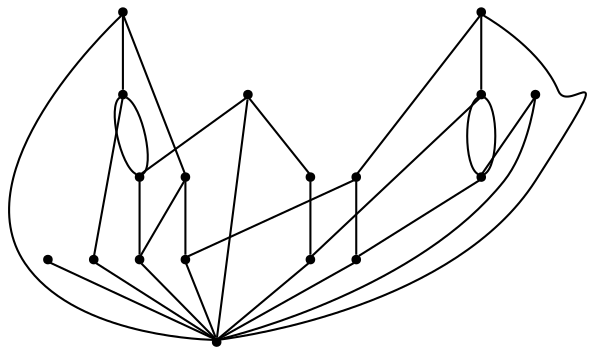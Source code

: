 graph {
  node [shape=point,comment="{\"directed\":false,\"doi\":\"10.1007/3-540-36151-0_1\",\"figure\":\"2\"}"]

  v0 [pos="1156.2083880106609,1196.804857254028"]
  v1 [pos="1015.4583772023519,1422.054862976074"]
  v2 [pos="968.4582551320395,1027.804867426554"]
  v3 [pos="912.0833873748779,1027.8048674265542"]
  v4 [pos="865.2082602183025,1422.054862976074"]
  v5 [pos="818.2082653045654,1403.304847081502"]
  v6 [pos="724.2082754770915,1196.804857254028"]
  v7 [pos="1174.9583880106609,1027.8059164683023"]
  v8 [pos="1174.9583880106609,1384.55589612325"]
  v9 [pos="1043.4583187103271,1271.804857254028"]
  v10 [pos="1034.2083136240642,1131.054862340291"]
  v11 [pos="940.3343359629314,1224.9309062957761"]
  v12 [pos="940.2083237965903,1328.304847081502"]
  v13 [pos="846.4583237965903,1131.054862340291"]
  v14 [pos="940.3343995412192,1515.930875142415"]
  v15 [pos="836.9583288828533,1271.804857254028"]
  v16 [pos="705.584478378296,1027.8059164683023"]
  v17 [pos="705.5843512217205,1384.55589612325"]

  v16 -- v6 [id="-2",pos="705.584478378296,1027.8059164683023 724.2082754770915,1196.804857254028 724.2082754770915,1196.804857254028 724.2082754770915,1196.804857254028"]
  v0 -- v10 [id="-4",pos="1156.2083880106609,1196.804857254028 1140.7000223795574,1204.9006621042886 1137.4000549316406,1214.788230260213 1137.4000549316406,1224.9549070994058 1137.4000549316406,1235.1215839385984 1140.7000223795574,1245.0090249379473 1146.804173787435,1253.1382719675698 1071.6833750406902,1253.1174182891843 1071.6833750406902,1253.1174182891843 1071.6833750406902,1253.1174182891843 1034.2083136240642,1131.054862340291 1034.2083136240642,1131.054862340291 1034.2083136240642,1131.054862340291"]
  v6 -- v15 [id="-6",pos="724.2082754770915,1196.804857254028 808.8125228881837,1196.7881997426348 808.8125228881837,1196.7881997426348 808.8125228881837,1196.7881997426348 836.9583288828533,1271.804857254028 836.9583288828533,1271.804857254028 836.9583288828533,1271.804857254028"]
  v1 -- v12 [id="-7",pos="1015.4583772023519,1422.054862976074 1020.9875106811525,1399.5757261912026 1033.912467956543,1391.050640741984 1048.212496439616,1391.050640741984 1053.054173787435,1391.050640741984 1057.8458150227866,1392.034069697062 1062.2958501180015,1393.942308425903 1043.5166676839194,1337.6130898793535 1043.5166676839194,1337.6130898793535 1043.5166676839194,1337.6130898793535 940.2083237965903,1328.304847081502 940.2083237965903,1328.304847081502 940.2083237965903,1328.304847081502"]
  v2 -- v3 [id="-8",pos="968.4582551320395,1027.804867426554 960.3041966756185,1012.3257160186765 950.4124959309896,1009.0256214141843 940.245819091797,1009.0256214141843 930.0833384195964,1009.0256214141843 920.1917012532552,1012.3257160186765 912.0833873748779,1027.8048674265542"]
  v5 -- v12 [id="-10",pos="818.2082653045654,1403.304847081502 846.3624954223634,1337.6130898793535 846.3624954223634,1337.6130898793535 846.3624954223634,1337.6130898793535 940.2083237965903,1328.304847081502 940.2083237965903,1328.304847081502 940.2083237965903,1328.304847081502"]
  v2 -- v3 [id="-11",pos="968.4582551320395,1027.804867426554 960.3041966756185,1043.2798226674395 950.4124959309896,1046.5757211049395 940.245819091797,1046.5757211049395 930.0833384195964,1046.5757211049395 920.1917012532552,1043.2798226674395 912.0833873748779,1027.8048674265542"]
  v15 -- v11 [id="-12",pos="836.9583288828533,1271.804857254028 940.3343359629314,1224.9309062957761 940.3343359629314,1224.9309062957761 940.3343359629314,1224.9309062957761"]
  v4 -- v5 [id="-13",pos="865.2082602183025,1422.054862976074 859.5083236694337,1399.5757261912026 846.5833663940431,1391.050640741984 832.2833379109701,1391.050640741984 827.4416605631511,1391.050640741984 822.6500193277996,1392.034069697062 818.2082653045654,1403.304847081502"]
  v4 -- v5 [id="-14",pos="865.2082602183025,1422.054862976074 860.6916427612306,1433.4049065907793 855.900001525879,1434.388208389282 851.0583241780599,1434.388208389282 836.758295694987,1434.388208389282 823.8333384195964,1425.8632500966387 818.2082653045654,1403.304847081502"]
  v13 -- v11 [id="-16",pos="846.4583237965903,1131.054862340291 940.3343359629314,1224.9309062957761 940.3343359629314,1224.9309062957761 940.3343359629314,1224.9309062957761"]
  v16 -- v3 [id="-18",pos="705.584478378296,1027.8059164683023 912.0833873748779,1027.8048674265542 912.0833873748779,1027.8048674265542 912.0833873748779,1027.8048674265542"]
  v17 -- v5 [id="-19",pos="705.5843512217205,1384.55589612325 818.2082653045654,1403.304847081502 818.2082653045654,1403.304847081502 818.2082653045654,1403.304847081502"]
  v4 -- v15 [id="-21",pos="865.2082602183025,1422.054862976074 893.304189046224,1356.3881397247312 893.304189046224,1356.3881397247312 893.304189046224,1356.3881397247312 836.9583288828533,1271.804857254028 836.9583288828533,1271.804857254028 836.9583288828533,1271.804857254028"]
  v7 -- v0 [id="-23",pos="1174.9583880106609,1027.8059164683023 1156.2083880106609,1196.804857254028 1156.2083880106609,1196.804857254028 1156.2083880106609,1196.804857254028"]
  v7 -- v2 [id="-25",pos="1174.9583880106609,1027.8059164683023 968.4582551320395,1027.804867426554 968.4582551320395,1027.804867426554 968.4582551320395,1027.804867426554"]
  v0 -- v9 [id="-27",pos="1156.2083880106609,1196.804857254028 1071.6833750406902,1196.7881997426348 1071.6833750406902,1196.7881997426348 1071.6833750406902,1196.7881997426348 1043.4583187103271,1271.804857254028 1043.4583187103271,1271.804857254028 1043.4583187103271,1271.804857254028"]
  v7 -- v11 [id="-28",pos="1174.9583880106609,1027.8059164683023 1090.4582977294922,1131.0715198516843 1090.4582977294922,1131.0715198516843 1090.4582977294922,1131.0715198516843 940.3343359629314,1224.9309062957761 940.3343359629314,1224.9309062957761 940.3343359629314,1224.9309062957761"]
  v14 -- v11 [id="-29",pos="940.3343995412192,1515.930875142415 902.6958465576173,1393.942308425903 902.6958465576173,1393.942308425903 902.6958465576173,1393.942308425903 940.3343359629314,1224.9309062957761 940.3343359629314,1224.9309062957761 940.3343359629314,1224.9309062957761"]
  v8 -- v11 [id="-30",pos="1174.9583880106609,1384.55589612325 1062.2958501180015,1337.6132170359292 1062.2958501180015,1337.6132170359292 1062.2958501180015,1337.6132170359292 940.3343359629314,1224.9309062957761 940.3343359629314,1224.9309062957761 940.3343359629314,1224.9309062957761"]
  v9 -- v11 [id="-31",pos="1043.4583187103271,1271.804857254028 940.3343359629314,1224.9309062957761 940.3343359629314,1224.9309062957761 940.3343359629314,1224.9309062957761"]
  v17 -- v11 [id="-32",pos="705.5843512217205,1384.55589612325 808.8125228881837,1262.508948644002 808.8125228881837,1262.508948644002 808.8125228881837,1262.508948644002 940.3343359629314,1224.9309062957761 940.3343359629314,1224.9309062957761 940.3343359629314,1224.9309062957761"]
  v10 -- v11 [id="-33",pos="1034.2083136240642,1131.054862340291 940.3343359629314,1224.9309062957761 940.3343359629314,1224.9309062957761 940.3343359629314,1224.9309062957761"]
  v1 -- v9 [id="-34",pos="1015.4583772023519,1422.054862976074 996.5749740600587,1356.3881397247312 996.5749740600587,1356.3881397247312 996.5749740600587,1356.3881397247312 1043.4583187103271,1271.804857254028 1043.4583187103271,1271.804857254028 1043.4583187103271,1271.804857254028"]
  v2 -- v13 [id="-35",pos="968.4582551320395,1027.804867426554 968.4125264485677,1093.5173511505125 968.4125264485677,1093.5173511505125 968.4125264485677,1093.5173511505125 846.4583237965903,1131.054862340291 846.4583237965903,1131.054862340291 846.4583237965903,1131.054862340291"]
  v14 -- v4 [id="-37",pos="940.3343995412192,1515.930875142415 865.2082602183025,1422.054862976074 865.2082602183025,1422.054862976074 865.2082602183025,1422.054862976074"]
  v12 -- v11 [id="-41",pos="940.2083237965903,1328.304847081502 940.3343359629314,1224.9309062957761 940.3343359629314,1224.9309062957761 940.3343359629314,1224.9309062957761"]
  v14 -- v1 [id="-42",pos="940.3343995412192,1515.930875142415 1015.4583772023519,1422.054862976074 1015.4583772023519,1422.054862976074 1015.4583772023519,1422.054862976074"]
  v16 -- v11 [id="-22",pos="705.584478378296,1027.8059164683023 865.1416778564454,1093.5173511505125 865.1416778564454,1093.5173511505125 865.1416778564454,1093.5173511505125 940.3343359629314,1224.9309062957761 940.3343359629314,1224.9309062957761 940.3343359629314,1224.9309062957761"]
  v3 -- v10 [id="-43",pos="912.0833873748779,1027.8048674265542 912.0833079020183,1093.5173511505125 912.0833079020183,1093.5173511505125 912.0833079020183,1093.5173511505125 1034.2083136240642,1131.054862340291 1034.2083136240642,1131.054862340291 1034.2083136240642,1131.054862340291"]
}